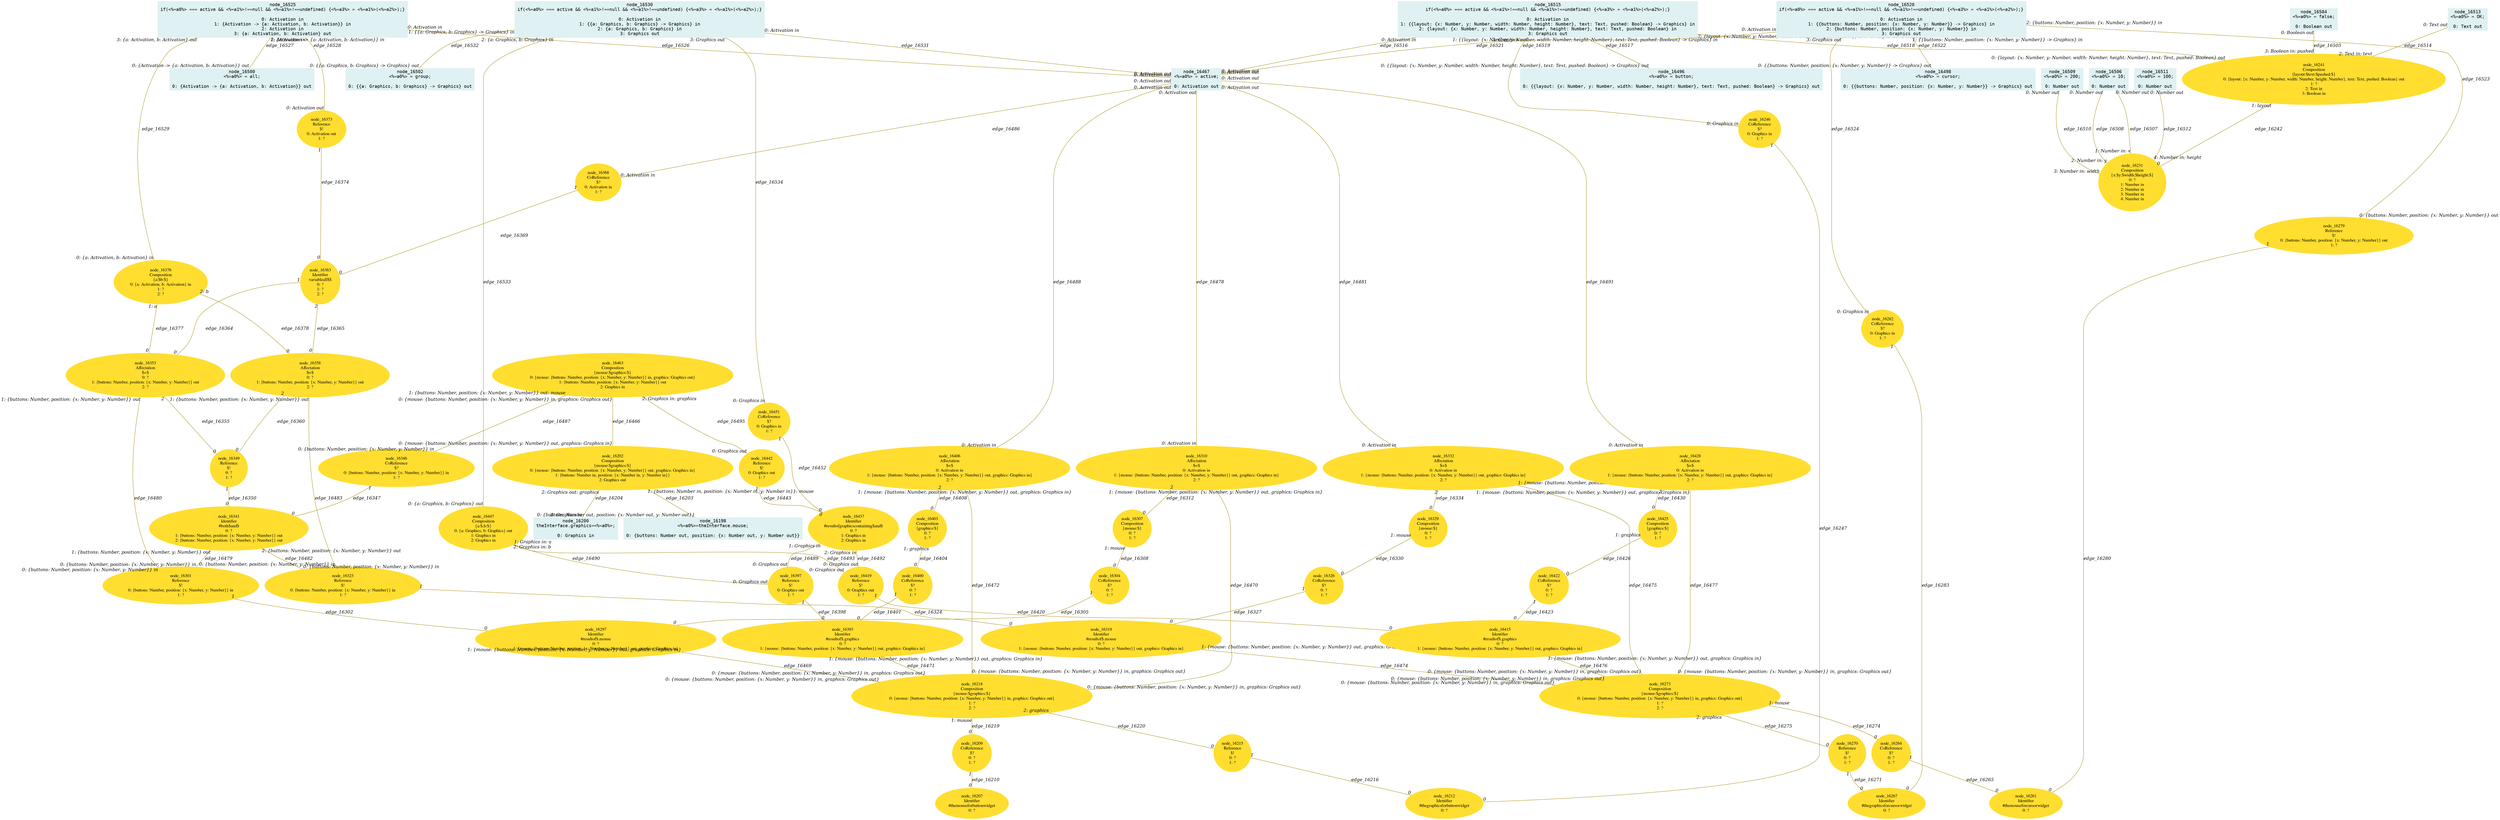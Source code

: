 digraph g{node_16198 [shape="box", style="filled", color="#dff1f2", fontname="Courier", label="node_16198
<%=a0%>=theInterface.mouse;

0: {buttons: Number out, position: {x: Number out, y: Number out}}" ]
node_16200 [shape="box", style="filled", color="#dff1f2", fontname="Courier", label="node_16200
theInterface.graphics=<%=a0%>;

0: Graphics in" ]
node_16202 [shape="ellipse", style="filled", color="#ffde2f", fontname="Times", label="node_16202
Composition
{mouse:$graphics:$}
0: {mouse: {buttons: Number, position: {x: Number, y: Number}} out, graphics: Graphics in}
1: {buttons: Number in, position: {x: Number in, y: Number in}}
2: Graphics out" ]
node_16207 [shape="ellipse", style="filled", color="#ffde2f", fontname="Times", label="node_16207
Identifier
#themouseforbuttonwidget
0: ?" ]
node_16209 [shape="ellipse", style="filled", color="#ffde2f", fontname="Times", label="node_16209
CoReference
$?
0: ?
1: ?" ]
node_16212 [shape="ellipse", style="filled", color="#ffde2f", fontname="Times", label="node_16212
Identifier
#thegraphicsforbuttonwidget
0: ?" ]
node_16215 [shape="ellipse", style="filled", color="#ffde2f", fontname="Times", label="node_16215
Reference
$!
0: ?
1: ?" ]
node_16218 [shape="ellipse", style="filled", color="#ffde2f", fontname="Times", label="node_16218
Composition
{mouse:$graphics:$}
0: {mouse: {buttons: Number, position: {x: Number, y: Number}} in, graphics: Graphics out}
1: ?
2: ?" ]
node_16231 [shape="ellipse", style="filled", color="#ffde2f", fontname="Times", label="node_16231
Composition
{x:$y:$width:$height:$}
0: ?
1: Number in
2: Number in
3: Number in
4: Number in" ]
node_16241 [shape="ellipse", style="filled", color="#ffde2f", fontname="Times", label="node_16241
Composition
{layout:$text:$pushed:$}
0: {layout: {x: Number, y: Number, width: Number, height: Number}, text: Text, pushed: Boolean} out
1: ?
2: Text in
3: Boolean in" ]
node_16246 [shape="ellipse", style="filled", color="#ffde2f", fontname="Times", label="node_16246
CoReference
$?
0: Graphics in
1: ?" ]
node_16261 [shape="ellipse", style="filled", color="#ffde2f", fontname="Times", label="node_16261
Identifier
#themouseforcursorwidget
0: ?" ]
node_16264 [shape="ellipse", style="filled", color="#ffde2f", fontname="Times", label="node_16264
CoReference
$?
0: ?
1: ?" ]
node_16267 [shape="ellipse", style="filled", color="#ffde2f", fontname="Times", label="node_16267
Identifier
#thegraphicsforcursorwidget
0: ?" ]
node_16270 [shape="ellipse", style="filled", color="#ffde2f", fontname="Times", label="node_16270
Reference
$!
0: ?
1: ?" ]
node_16273 [shape="ellipse", style="filled", color="#ffde2f", fontname="Times", label="node_16273
Composition
{mouse:$graphics:$}
0: {mouse: {buttons: Number, position: {x: Number, y: Number}} in, graphics: Graphics out}
1: ?
2: ?" ]
node_16279 [shape="ellipse", style="filled", color="#ffde2f", fontname="Times", label="node_16279
Reference
$!
0: {buttons: Number, position: {x: Number, y: Number}} out
1: ?" ]
node_16282 [shape="ellipse", style="filled", color="#ffde2f", fontname="Times", label="node_16282
CoReference
$?
0: Graphics in
1: ?" ]
node_16297 [shape="ellipse", style="filled", color="#ffde2f", fontname="Times", label="node_16297
Identifier
#resultof$.mouse
0: ?
1: {mouse: {buttons: Number, position: {x: Number, y: Number}} out, graphics: Graphics in}" ]
node_16301 [shape="ellipse", style="filled", color="#ffde2f", fontname="Times", label="node_16301
Reference
$!
0: {buttons: Number, position: {x: Number, y: Number}} in
1: ?" ]
node_16304 [shape="ellipse", style="filled", color="#ffde2f", fontname="Times", label="node_16304
CoReference
$?
0: ?
1: ?" ]
node_16307 [shape="ellipse", style="filled", color="#ffde2f", fontname="Times", label="node_16307
Composition
{mouse:$}
0: ?
1: ?" ]
node_16310 [shape="ellipse", style="filled", color="#ffde2f", fontname="Times", label="node_16310
Affectation
$=$
0: Activation in
1: {mouse: {buttons: Number, position: {x: Number, y: Number}} out, graphics: Graphics in}
2: ?" ]
node_16319 [shape="ellipse", style="filled", color="#ffde2f", fontname="Times", label="node_16319
Identifier
#resultof$.mouse
0: ?
1: {mouse: {buttons: Number, position: {x: Number, y: Number}} out, graphics: Graphics in}" ]
node_16323 [shape="ellipse", style="filled", color="#ffde2f", fontname="Times", label="node_16323
Reference
$!
0: {buttons: Number, position: {x: Number, y: Number}} in
1: ?" ]
node_16326 [shape="ellipse", style="filled", color="#ffde2f", fontname="Times", label="node_16326
CoReference
$?
0: ?
1: ?" ]
node_16329 [shape="ellipse", style="filled", color="#ffde2f", fontname="Times", label="node_16329
Composition
{mouse:$}
0: ?
1: ?" ]
node_16332 [shape="ellipse", style="filled", color="#ffde2f", fontname="Times", label="node_16332
Affectation
$=$
0: Activation in
1: {mouse: {buttons: Number, position: {x: Number, y: Number}} out, graphics: Graphics in}
2: ?" ]
node_16341 [shape="ellipse", style="filled", color="#ffde2f", fontname="Times", label="node_16341
Identifier
#both$and$
0: ?
1: {buttons: Number, position: {x: Number, y: Number}} out
2: {buttons: Number, position: {x: Number, y: Number}} out" ]
node_16346 [shape="ellipse", style="filled", color="#ffde2f", fontname="Times", label="node_16346
CoReference
$?
0: {buttons: Number, position: {x: Number, y: Number}} in
1: ?" ]
node_16349 [shape="ellipse", style="filled", color="#ffde2f", fontname="Times", label="node_16349
Reference
$!
0: ?
1: ?" ]
node_16353 [shape="ellipse", style="filled", color="#ffde2f", fontname="Times", label="node_16353
Affectation
$=$
0: ?
1: {buttons: Number, position: {x: Number, y: Number}} out
2: ?" ]
node_16358 [shape="ellipse", style="filled", color="#ffde2f", fontname="Times", label="node_16358
Affectation
$=$
0: ?
1: {buttons: Number, position: {x: Number, y: Number}} out
2: ?" ]
node_16363 [shape="ellipse", style="filled", color="#ffde2f", fontname="Times", label="node_16363
Identifier
variableall$$
0: ?
1: ?
2: ?" ]
node_16368 [shape="ellipse", style="filled", color="#ffde2f", fontname="Times", label="node_16368
CoReference
$?
0: Activation in
1: ?" ]
node_16373 [shape="ellipse", style="filled", color="#ffde2f", fontname="Times", label="node_16373
Reference
$!
0: Activation out
1: ?" ]
node_16376 [shape="ellipse", style="filled", color="#ffde2f", fontname="Times", label="node_16376
Composition
{a:$b:$}
0: {a: Activation, b: Activation} in
1: ?
2: ?" ]
node_16393 [shape="ellipse", style="filled", color="#ffde2f", fontname="Times", label="node_16393
Identifier
#resultof$.graphics
0: ?
1: {mouse: {buttons: Number, position: {x: Number, y: Number}} out, graphics: Graphics in}" ]
node_16397 [shape="ellipse", style="filled", color="#ffde2f", fontname="Times", label="node_16397
Reference
$!
0: Graphics out
1: ?" ]
node_16400 [shape="ellipse", style="filled", color="#ffde2f", fontname="Times", label="node_16400
CoReference
$?
0: ?
1: ?" ]
node_16403 [shape="ellipse", style="filled", color="#ffde2f", fontname="Times", label="node_16403
Composition
{graphics:$}
0: ?
1: ?" ]
node_16406 [shape="ellipse", style="filled", color="#ffde2f", fontname="Times", label="node_16406
Affectation
$=$
0: Activation in
1: {mouse: {buttons: Number, position: {x: Number, y: Number}} out, graphics: Graphics in}
2: ?" ]
node_16415 [shape="ellipse", style="filled", color="#ffde2f", fontname="Times", label="node_16415
Identifier
#resultof$.graphics
0: ?
1: {mouse: {buttons: Number, position: {x: Number, y: Number}} out, graphics: Graphics in}" ]
node_16419 [shape="ellipse", style="filled", color="#ffde2f", fontname="Times", label="node_16419
Reference
$!
0: Graphics out
1: ?" ]
node_16422 [shape="ellipse", style="filled", color="#ffde2f", fontname="Times", label="node_16422
CoReference
$?
0: ?
1: ?" ]
node_16425 [shape="ellipse", style="filled", color="#ffde2f", fontname="Times", label="node_16425
Composition
{graphics:$}
0: ?
1: ?" ]
node_16428 [shape="ellipse", style="filled", color="#ffde2f", fontname="Times", label="node_16428
Affectation
$=$
0: Activation in
1: {mouse: {buttons: Number, position: {x: Number, y: Number}} out, graphics: Graphics in}
2: ?" ]
node_16437 [shape="ellipse", style="filled", color="#ffde2f", fontname="Times", label="node_16437
Identifier
#resultofgraphicscontaining$and$
0: ?
1: Graphics in
2: Graphics in" ]
node_16442 [shape="ellipse", style="filled", color="#ffde2f", fontname="Times", label="node_16442
Reference
$!
0: Graphics out
1: ?" ]
node_16447 [shape="ellipse", style="filled", color="#ffde2f", fontname="Times", label="node_16447
Composition
{a:$,b:$}
0: {a: Graphics, b: Graphics} out
1: Graphics in
2: Graphics in" ]
node_16451 [shape="ellipse", style="filled", color="#ffde2f", fontname="Times", label="node_16451
CoReference
$?
0: Graphics in
1: ?" ]
node_16463 [shape="ellipse", style="filled", color="#ffde2f", fontname="Times", label="node_16463
Composition
{mouse:$graphics:$}
0: {mouse: {buttons: Number, position: {x: Number, y: Number}} in, graphics: Graphics out}
1: {buttons: Number, position: {x: Number, y: Number}} out
2: Graphics in" ]
node_16467 [shape="box", style="filled", color="#dff1f2", fontname="Courier", label="node_16467
<%=a0%> = active;

0: Activation out" ]
node_16496 [shape="box", style="filled", color="#dff1f2", fontname="Courier", label="node_16496
<%=a0%> = button;

0: {{layout: {x: Number, y: Number, width: Number, height: Number}, text: Text, pushed: Boolean} -> Graphics} out" ]
node_16498 [shape="box", style="filled", color="#dff1f2", fontname="Courier", label="node_16498
<%=a0%> = cursor;

0: {{buttons: Number, position: {x: Number, y: Number}} -> Graphics} out" ]
node_16500 [shape="box", style="filled", color="#dff1f2", fontname="Courier", label="node_16500
<%=a0%> = all;

0: {Activation -> {a: Activation, b: Activation}} out" ]
node_16502 [shape="box", style="filled", color="#dff1f2", fontname="Courier", label="node_16502
<%=a0%> = group;

0: {{a: Graphics, b: Graphics} -> Graphics} out" ]
node_16504 [shape="box", style="filled", color="#dff1f2", fontname="Courier", label="node_16504
<%=a0%> = false;

0: Boolean out" ]
node_16506 [shape="box", style="filled", color="#dff1f2", fontname="Courier", label="node_16506
<%=a0%> = 10;

0: Number out" ]
node_16509 [shape="box", style="filled", color="#dff1f2", fontname="Courier", label="node_16509
<%=a0%> = 200;

0: Number out" ]
node_16511 [shape="box", style="filled", color="#dff1f2", fontname="Courier", label="node_16511
<%=a0%> = 100;

0: Number out" ]
node_16513 [shape="box", style="filled", color="#dff1f2", fontname="Courier", label="node_16513
<%=a0%> = OK;

0: Text out" ]
node_16515 [shape="box", style="filled", color="#dff1f2", fontname="Courier", label="node_16515
if(<%=a0%> === active && <%=a1%>!==null && <%=a1%>!==undefined) {<%=a3%> = <%=a1%>(<%=a2%>);}

0: Activation in
1: {{layout: {x: Number, y: Number, width: Number, height: Number}, text: Text, pushed: Boolean} -> Graphics} in
2: {layout: {x: Number, y: Number, width: Number, height: Number}, text: Text, pushed: Boolean} in
3: Graphics out" ]
node_16520 [shape="box", style="filled", color="#dff1f2", fontname="Courier", label="node_16520
if(<%=a0%> === active && <%=a1%>!==null && <%=a1%>!==undefined) {<%=a3%> = <%=a1%>(<%=a2%>);}

0: Activation in
1: {{buttons: Number, position: {x: Number, y: Number}} -> Graphics} in
2: {buttons: Number, position: {x: Number, y: Number}} in
3: Graphics out" ]
node_16525 [shape="box", style="filled", color="#dff1f2", fontname="Courier", label="node_16525
if(<%=a0%> === active && <%=a1%>!==null && <%=a1%>!==undefined) {<%=a3%> = <%=a1%>(<%=a2%>);}

0: Activation in
1: {Activation -> {a: Activation, b: Activation}} in
2: Activation in
3: {a: Activation, b: Activation} out" ]
node_16530 [shape="box", style="filled", color="#dff1f2", fontname="Courier", label="node_16530
if(<%=a0%> === active && <%=a1%>!==null && <%=a1%>!==undefined) {<%=a3%> = <%=a1%>(<%=a2%>);}

0: Activation in
1: {{a: Graphics, b: Graphics} -> Graphics} in
2: {a: Graphics, b: Graphics} in
3: Graphics out" ]
node_16202 -> node_16198 [dir=none, arrowHead=none, fontname="Times-Italic", arrowsize=1, color="#9d8400", label="edge_16203",  headlabel="0: {buttons: Number out, position: {x: Number out, y: Number out}}", taillabel="1: {buttons: Number in, position: {x: Number in, y: Number in}}: mouse" ]
node_16202 -> node_16200 [dir=none, arrowHead=none, fontname="Times-Italic", arrowsize=1, color="#9d8400", label="edge_16204",  headlabel="0: Graphics in", taillabel="2: Graphics out: graphics" ]
node_16209 -> node_16207 [dir=none, arrowHead=none, fontname="Times-Italic", arrowsize=1, color="#9d8400", label="edge_16210",  headlabel="0", taillabel="1" ]
node_16215 -> node_16212 [dir=none, arrowHead=none, fontname="Times-Italic", arrowsize=1, color="#9d8400", label="edge_16216",  headlabel="0", taillabel="1" ]
node_16218 -> node_16209 [dir=none, arrowHead=none, fontname="Times-Italic", arrowsize=1, color="#9d8400", label="edge_16219",  headlabel="0", taillabel="1: mouse" ]
node_16218 -> node_16215 [dir=none, arrowHead=none, fontname="Times-Italic", arrowsize=1, color="#9d8400", label="edge_16220",  headlabel="0", taillabel="2: graphics" ]
node_16241 -> node_16231 [dir=none, arrowHead=none, fontname="Times-Italic", arrowsize=1, color="#9d8400", label="edge_16242",  headlabel="0", taillabel="1: layout" ]
node_16246 -> node_16212 [dir=none, arrowHead=none, fontname="Times-Italic", arrowsize=1, color="#9d8400", label="edge_16247",  headlabel="0", taillabel="1" ]
node_16264 -> node_16261 [dir=none, arrowHead=none, fontname="Times-Italic", arrowsize=1, color="#9d8400", label="edge_16265",  headlabel="0", taillabel="1" ]
node_16270 -> node_16267 [dir=none, arrowHead=none, fontname="Times-Italic", arrowsize=1, color="#9d8400", label="edge_16271",  headlabel="0", taillabel="1" ]
node_16273 -> node_16264 [dir=none, arrowHead=none, fontname="Times-Italic", arrowsize=1, color="#9d8400", label="edge_16274",  headlabel="0", taillabel="1: mouse" ]
node_16273 -> node_16270 [dir=none, arrowHead=none, fontname="Times-Italic", arrowsize=1, color="#9d8400", label="edge_16275",  headlabel="0", taillabel="2: graphics" ]
node_16279 -> node_16261 [dir=none, arrowHead=none, fontname="Times-Italic", arrowsize=1, color="#9d8400", label="edge_16280",  headlabel="0", taillabel="1" ]
node_16282 -> node_16267 [dir=none, arrowHead=none, fontname="Times-Italic", arrowsize=1, color="#9d8400", label="edge_16283",  headlabel="0", taillabel="1" ]
node_16301 -> node_16297 [dir=none, arrowHead=none, fontname="Times-Italic", arrowsize=1, color="#9d8400", label="edge_16302",  headlabel="0", taillabel="1" ]
node_16304 -> node_16297 [dir=none, arrowHead=none, fontname="Times-Italic", arrowsize=1, color="#9d8400", label="edge_16305",  headlabel="0", taillabel="1" ]
node_16307 -> node_16304 [dir=none, arrowHead=none, fontname="Times-Italic", arrowsize=1, color="#9d8400", label="edge_16308",  headlabel="0", taillabel="1: mouse" ]
node_16310 -> node_16307 [dir=none, arrowHead=none, fontname="Times-Italic", arrowsize=1, color="#9d8400", label="edge_16312",  headlabel="0", taillabel="2" ]
node_16323 -> node_16319 [dir=none, arrowHead=none, fontname="Times-Italic", arrowsize=1, color="#9d8400", label="edge_16324",  headlabel="0", taillabel="1" ]
node_16326 -> node_16319 [dir=none, arrowHead=none, fontname="Times-Italic", arrowsize=1, color="#9d8400", label="edge_16327",  headlabel="0", taillabel="1" ]
node_16329 -> node_16326 [dir=none, arrowHead=none, fontname="Times-Italic", arrowsize=1, color="#9d8400", label="edge_16330",  headlabel="0", taillabel="1: mouse" ]
node_16332 -> node_16329 [dir=none, arrowHead=none, fontname="Times-Italic", arrowsize=1, color="#9d8400", label="edge_16334",  headlabel="0", taillabel="2" ]
node_16346 -> node_16341 [dir=none, arrowHead=none, fontname="Times-Italic", arrowsize=1, color="#9d8400", label="edge_16347",  headlabel="0", taillabel="1" ]
node_16349 -> node_16341 [dir=none, arrowHead=none, fontname="Times-Italic", arrowsize=1, color="#9d8400", label="edge_16350",  headlabel="0", taillabel="1" ]
node_16353 -> node_16349 [dir=none, arrowHead=none, fontname="Times-Italic", arrowsize=1, color="#9d8400", label="edge_16355",  headlabel="0", taillabel="2" ]
node_16358 -> node_16349 [dir=none, arrowHead=none, fontname="Times-Italic", arrowsize=1, color="#9d8400", label="edge_16360",  headlabel="0", taillabel="2" ]
node_16363 -> node_16353 [dir=none, arrowHead=none, fontname="Times-Italic", arrowsize=1, color="#9d8400", label="edge_16364",  headlabel="0", taillabel="1" ]
node_16363 -> node_16358 [dir=none, arrowHead=none, fontname="Times-Italic", arrowsize=1, color="#9d8400", label="edge_16365",  headlabel="0", taillabel="2" ]
node_16368 -> node_16363 [dir=none, arrowHead=none, fontname="Times-Italic", arrowsize=1, color="#9d8400", label="edge_16369",  headlabel="0", taillabel="1" ]
node_16373 -> node_16363 [dir=none, arrowHead=none, fontname="Times-Italic", arrowsize=1, color="#9d8400", label="edge_16374",  headlabel="0", taillabel="1" ]
node_16376 -> node_16353 [dir=none, arrowHead=none, fontname="Times-Italic", arrowsize=1, color="#9d8400", label="edge_16377",  headlabel="0", taillabel="1: a" ]
node_16376 -> node_16358 [dir=none, arrowHead=none, fontname="Times-Italic", arrowsize=1, color="#9d8400", label="edge_16378",  headlabel="0", taillabel="2: b" ]
node_16397 -> node_16393 [dir=none, arrowHead=none, fontname="Times-Italic", arrowsize=1, color="#9d8400", label="edge_16398",  headlabel="0", taillabel="1" ]
node_16400 -> node_16393 [dir=none, arrowHead=none, fontname="Times-Italic", arrowsize=1, color="#9d8400", label="edge_16401",  headlabel="0", taillabel="1" ]
node_16403 -> node_16400 [dir=none, arrowHead=none, fontname="Times-Italic", arrowsize=1, color="#9d8400", label="edge_16404",  headlabel="0", taillabel="1: graphics" ]
node_16406 -> node_16403 [dir=none, arrowHead=none, fontname="Times-Italic", arrowsize=1, color="#9d8400", label="edge_16408",  headlabel="0", taillabel="2" ]
node_16419 -> node_16415 [dir=none, arrowHead=none, fontname="Times-Italic", arrowsize=1, color="#9d8400", label="edge_16420",  headlabel="0", taillabel="1" ]
node_16422 -> node_16415 [dir=none, arrowHead=none, fontname="Times-Italic", arrowsize=1, color="#9d8400", label="edge_16423",  headlabel="0", taillabel="1" ]
node_16425 -> node_16422 [dir=none, arrowHead=none, fontname="Times-Italic", arrowsize=1, color="#9d8400", label="edge_16426",  headlabel="0", taillabel="1: graphics" ]
node_16428 -> node_16425 [dir=none, arrowHead=none, fontname="Times-Italic", arrowsize=1, color="#9d8400", label="edge_16430",  headlabel="0", taillabel="2" ]
node_16442 -> node_16437 [dir=none, arrowHead=none, fontname="Times-Italic", arrowsize=1, color="#9d8400", label="edge_16443",  headlabel="0", taillabel="1" ]
node_16451 -> node_16437 [dir=none, arrowHead=none, fontname="Times-Italic", arrowsize=1, color="#9d8400", label="edge_16452",  headlabel="0", taillabel="1" ]
node_16463 -> node_16202 [dir=none, arrowHead=none, fontname="Times-Italic", arrowsize=1, color="#9d8400", label="edge_16466",  headlabel="0: {mouse: {buttons: Number, position: {x: Number, y: Number}} out, graphics: Graphics in}", taillabel="0: {mouse: {buttons: Number, position: {x: Number, y: Number}} in, graphics: Graphics out}" ]
node_16297 -> node_16218 [dir=none, arrowHead=none, fontname="Times-Italic", arrowsize=1, color="#9d8400", label="edge_16469",  headlabel="0: {mouse: {buttons: Number, position: {x: Number, y: Number}} in, graphics: Graphics out}", taillabel="1: {mouse: {buttons: Number, position: {x: Number, y: Number}} out, graphics: Graphics in}" ]
node_16310 -> node_16218 [dir=none, arrowHead=none, fontname="Times-Italic", arrowsize=1, color="#9d8400", label="edge_16470",  headlabel="0: {mouse: {buttons: Number, position: {x: Number, y: Number}} in, graphics: Graphics out}", taillabel="1: {mouse: {buttons: Number, position: {x: Number, y: Number}} out, graphics: Graphics in}" ]
node_16393 -> node_16218 [dir=none, arrowHead=none, fontname="Times-Italic", arrowsize=1, color="#9d8400", label="edge_16471",  headlabel="0: {mouse: {buttons: Number, position: {x: Number, y: Number}} in, graphics: Graphics out}", taillabel="1: {mouse: {buttons: Number, position: {x: Number, y: Number}} out, graphics: Graphics in}" ]
node_16406 -> node_16218 [dir=none, arrowHead=none, fontname="Times-Italic", arrowsize=1, color="#9d8400", label="edge_16472",  headlabel="0: {mouse: {buttons: Number, position: {x: Number, y: Number}} in, graphics: Graphics out}", taillabel="1: {mouse: {buttons: Number, position: {x: Number, y: Number}} out, graphics: Graphics in}" ]
node_16319 -> node_16273 [dir=none, arrowHead=none, fontname="Times-Italic", arrowsize=1, color="#9d8400", label="edge_16474",  headlabel="0: {mouse: {buttons: Number, position: {x: Number, y: Number}} in, graphics: Graphics out}", taillabel="1: {mouse: {buttons: Number, position: {x: Number, y: Number}} out, graphics: Graphics in}" ]
node_16332 -> node_16273 [dir=none, arrowHead=none, fontname="Times-Italic", arrowsize=1, color="#9d8400", label="edge_16475",  headlabel="0: {mouse: {buttons: Number, position: {x: Number, y: Number}} in, graphics: Graphics out}", taillabel="1: {mouse: {buttons: Number, position: {x: Number, y: Number}} out, graphics: Graphics in}" ]
node_16415 -> node_16273 [dir=none, arrowHead=none, fontname="Times-Italic", arrowsize=1, color="#9d8400", label="edge_16476",  headlabel="0: {mouse: {buttons: Number, position: {x: Number, y: Number}} in, graphics: Graphics out}", taillabel="1: {mouse: {buttons: Number, position: {x: Number, y: Number}} out, graphics: Graphics in}" ]
node_16428 -> node_16273 [dir=none, arrowHead=none, fontname="Times-Italic", arrowsize=1, color="#9d8400", label="edge_16477",  headlabel="0: {mouse: {buttons: Number, position: {x: Number, y: Number}} in, graphics: Graphics out}", taillabel="1: {mouse: {buttons: Number, position: {x: Number, y: Number}} out, graphics: Graphics in}" ]
node_16467 -> node_16310 [dir=none, arrowHead=none, fontname="Times-Italic", arrowsize=1, color="#9d8400", label="edge_16478",  headlabel="0: Activation in", taillabel="0: Activation out" ]
node_16341 -> node_16301 [dir=none, arrowHead=none, fontname="Times-Italic", arrowsize=1, color="#9d8400", label="edge_16479",  headlabel="0: {buttons: Number, position: {x: Number, y: Number}} in", taillabel="1: {buttons: Number, position: {x: Number, y: Number}} out" ]
node_16353 -> node_16301 [dir=none, arrowHead=none, fontname="Times-Italic", arrowsize=1, color="#9d8400", label="edge_16480",  headlabel="0: {buttons: Number, position: {x: Number, y: Number}} in", taillabel="1: {buttons: Number, position: {x: Number, y: Number}} out" ]
node_16467 -> node_16332 [dir=none, arrowHead=none, fontname="Times-Italic", arrowsize=1, color="#9d8400", label="edge_16481",  headlabel="0: Activation in", taillabel="0: Activation out" ]
node_16341 -> node_16323 [dir=none, arrowHead=none, fontname="Times-Italic", arrowsize=1, color="#9d8400", label="edge_16482",  headlabel="0: {buttons: Number, position: {x: Number, y: Number}} in", taillabel="2: {buttons: Number, position: {x: Number, y: Number}} out" ]
node_16358 -> node_16323 [dir=none, arrowHead=none, fontname="Times-Italic", arrowsize=1, color="#9d8400", label="edge_16483",  headlabel="0: {buttons: Number, position: {x: Number, y: Number}} in", taillabel="1: {buttons: Number, position: {x: Number, y: Number}} out" ]
node_16467 -> node_16368 [dir=none, arrowHead=none, fontname="Times-Italic", arrowsize=1, color="#9d8400", label="edge_16486",  headlabel="0: Activation in", taillabel="0: Activation out" ]
node_16463 -> node_16346 [dir=none, arrowHead=none, fontname="Times-Italic", arrowsize=1, color="#9d8400", label="edge_16487",  headlabel="0: {buttons: Number, position: {x: Number, y: Number}} in", taillabel="1: {buttons: Number, position: {x: Number, y: Number}} out: mouse" ]
node_16467 -> node_16406 [dir=none, arrowHead=none, fontname="Times-Italic", arrowsize=1, color="#9d8400", label="edge_16488",  headlabel="0: Activation in", taillabel="0: Activation out" ]
node_16437 -> node_16397 [dir=none, arrowHead=none, fontname="Times-Italic", arrowsize=1, color="#9d8400", label="edge_16489",  headlabel="0: Graphics out", taillabel="1: Graphics in" ]
node_16447 -> node_16397 [dir=none, arrowHead=none, fontname="Times-Italic", arrowsize=1, color="#9d8400", label="edge_16490",  headlabel="0: Graphics out", taillabel="1: Graphics in: a" ]
node_16467 -> node_16428 [dir=none, arrowHead=none, fontname="Times-Italic", arrowsize=1, color="#9d8400", label="edge_16491",  headlabel="0: Activation in", taillabel="0: Activation out" ]
node_16437 -> node_16419 [dir=none, arrowHead=none, fontname="Times-Italic", arrowsize=1, color="#9d8400", label="edge_16492",  headlabel="0: Graphics out", taillabel="2: Graphics in" ]
node_16447 -> node_16419 [dir=none, arrowHead=none, fontname="Times-Italic", arrowsize=1, color="#9d8400", label="edge_16493",  headlabel="0: Graphics out", taillabel="2: Graphics in: b" ]
node_16463 -> node_16442 [dir=none, arrowHead=none, fontname="Times-Italic", arrowsize=1, color="#9d8400", label="edge_16495",  headlabel="0: Graphics out", taillabel="2: Graphics in: graphics" ]
node_16504 -> node_16241 [dir=none, arrowHead=none, fontname="Times-Italic", arrowsize=1, color="#9d8400", label="edge_16505",  headlabel="3: Boolean in: pushed", taillabel="0: Boolean out" ]
node_16506 -> node_16231 [dir=none, arrowHead=none, fontname="Times-Italic", arrowsize=1, color="#9d8400", label="edge_16507",  headlabel="1: Number in: x", taillabel="0: Number out" ]
node_16506 -> node_16231 [dir=none, arrowHead=none, fontname="Times-Italic", arrowsize=1, color="#9d8400", label="edge_16508",  headlabel="2: Number in: y", taillabel="0: Number out" ]
node_16509 -> node_16231 [dir=none, arrowHead=none, fontname="Times-Italic", arrowsize=1, color="#9d8400", label="edge_16510",  headlabel="3: Number in: width", taillabel="0: Number out" ]
node_16511 -> node_16231 [dir=none, arrowHead=none, fontname="Times-Italic", arrowsize=1, color="#9d8400", label="edge_16512",  headlabel="4: Number in: height", taillabel="0: Number out" ]
node_16513 -> node_16241 [dir=none, arrowHead=none, fontname="Times-Italic", arrowsize=1, color="#9d8400", label="edge_16514",  headlabel="2: Text in: text", taillabel="0: Text out" ]
node_16515 -> node_16467 [dir=none, arrowHead=none, fontname="Times-Italic", arrowsize=1, color="#9d8400", label="edge_16516",  headlabel="0: Activation out", taillabel="0: Activation in" ]
node_16515 -> node_16496 [dir=none, arrowHead=none, fontname="Times-Italic", arrowsize=1, color="#9d8400", label="edge_16517",  headlabel="0: {{layout: {x: Number, y: Number, width: Number, height: Number}, text: Text, pushed: Boolean} -> Graphics} out", taillabel="1: {{layout: {x: Number, y: Number, width: Number, height: Number}, text: Text, pushed: Boolean} -> Graphics} in" ]
node_16515 -> node_16241 [dir=none, arrowHead=none, fontname="Times-Italic", arrowsize=1, color="#9d8400", label="edge_16518",  headlabel="0: {layout: {x: Number, y: Number, width: Number, height: Number}, text: Text, pushed: Boolean} out", taillabel="2: {layout: {x: Number, y: Number, width: Number, height: Number}, text: Text, pushed: Boolean} in" ]
node_16515 -> node_16246 [dir=none, arrowHead=none, fontname="Times-Italic", arrowsize=1, color="#9d8400", label="edge_16519",  headlabel="0: Graphics in", taillabel="3: Graphics out" ]
node_16520 -> node_16467 [dir=none, arrowHead=none, fontname="Times-Italic", arrowsize=1, color="#9d8400", label="edge_16521",  headlabel="0: Activation out", taillabel="0: Activation in" ]
node_16520 -> node_16498 [dir=none, arrowHead=none, fontname="Times-Italic", arrowsize=1, color="#9d8400", label="edge_16522",  headlabel="0: {{buttons: Number, position: {x: Number, y: Number}} -> Graphics} out", taillabel="1: {{buttons: Number, position: {x: Number, y: Number}} -> Graphics} in" ]
node_16520 -> node_16279 [dir=none, arrowHead=none, fontname="Times-Italic", arrowsize=1, color="#9d8400", label="edge_16523",  headlabel="0: {buttons: Number, position: {x: Number, y: Number}} out", taillabel="2: {buttons: Number, position: {x: Number, y: Number}} in" ]
node_16520 -> node_16282 [dir=none, arrowHead=none, fontname="Times-Italic", arrowsize=1, color="#9d8400", label="edge_16524",  headlabel="0: Graphics in", taillabel="3: Graphics out" ]
node_16525 -> node_16467 [dir=none, arrowHead=none, fontname="Times-Italic", arrowsize=1, color="#9d8400", label="edge_16526",  headlabel="0: Activation out", taillabel="0: Activation in" ]
node_16525 -> node_16500 [dir=none, arrowHead=none, fontname="Times-Italic", arrowsize=1, color="#9d8400", label="edge_16527",  headlabel="0: {Activation -> {a: Activation, b: Activation}} out", taillabel="1: {Activation -> {a: Activation, b: Activation}} in" ]
node_16525 -> node_16373 [dir=none, arrowHead=none, fontname="Times-Italic", arrowsize=1, color="#9d8400", label="edge_16528",  headlabel="0: Activation out", taillabel="2: Activation in" ]
node_16525 -> node_16376 [dir=none, arrowHead=none, fontname="Times-Italic", arrowsize=1, color="#9d8400", label="edge_16529",  headlabel="0: {a: Activation, b: Activation} in", taillabel="3: {a: Activation, b: Activation} out" ]
node_16530 -> node_16467 [dir=none, arrowHead=none, fontname="Times-Italic", arrowsize=1, color="#9d8400", label="edge_16531",  headlabel="0: Activation out", taillabel="0: Activation in" ]
node_16530 -> node_16502 [dir=none, arrowHead=none, fontname="Times-Italic", arrowsize=1, color="#9d8400", label="edge_16532",  headlabel="0: {{a: Graphics, b: Graphics} -> Graphics} out", taillabel="1: {{a: Graphics, b: Graphics} -> Graphics} in" ]
node_16530 -> node_16447 [dir=none, arrowHead=none, fontname="Times-Italic", arrowsize=1, color="#9d8400", label="edge_16533",  headlabel="0: {a: Graphics, b: Graphics} out", taillabel="2: {a: Graphics, b: Graphics} in" ]
node_16530 -> node_16451 [dir=none, arrowHead=none, fontname="Times-Italic", arrowsize=1, color="#9d8400", label="edge_16534",  headlabel="0: Graphics in", taillabel="3: Graphics out" ]
}